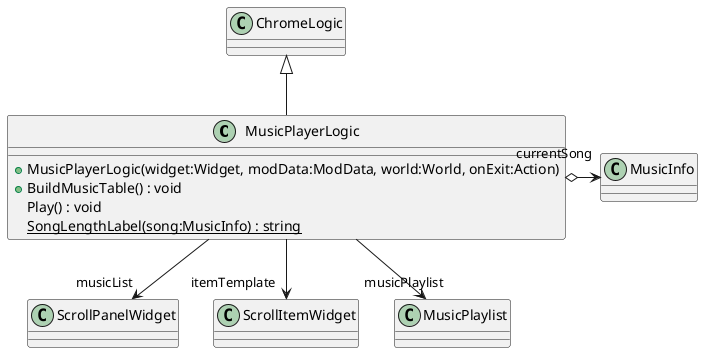 @startuml
class MusicPlayerLogic {
    + MusicPlayerLogic(widget:Widget, modData:ModData, world:World, onExit:Action)
    + BuildMusicTable() : void
    Play() : void
    {static} SongLengthLabel(song:MusicInfo) : string
}
ChromeLogic <|-- MusicPlayerLogic
MusicPlayerLogic --> "musicList" ScrollPanelWidget
MusicPlayerLogic --> "itemTemplate" ScrollItemWidget
MusicPlayerLogic --> "musicPlaylist" MusicPlaylist
MusicPlayerLogic o-> "currentSong" MusicInfo
@enduml
